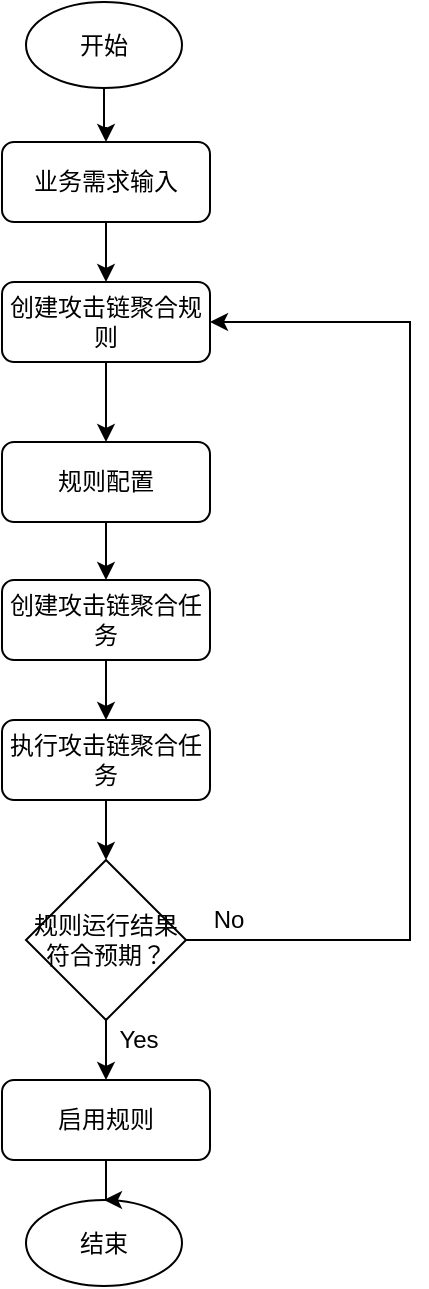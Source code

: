 <mxfile version="17.1.3" type="github">
  <diagram id="C5RBs43oDa-KdzZeNtuy" name="Page-1">
    <mxGraphModel dx="1007" dy="641" grid="1" gridSize="10" guides="1" tooltips="1" connect="1" arrows="1" fold="1" page="1" pageScale="1" pageWidth="827" pageHeight="1169" math="0" shadow="0">
      <root>
        <mxCell id="WIyWlLk6GJQsqaUBKTNV-0" />
        <mxCell id="WIyWlLk6GJQsqaUBKTNV-1" parent="WIyWlLk6GJQsqaUBKTNV-0" />
        <mxCell id="QBWDQowgzJU6ghLLT7JN-0" value="" style="edgeStyle=orthogonalEdgeStyle;rounded=0;orthogonalLoop=1;jettySize=auto;html=1;entryX=0.5;entryY=0;entryDx=0;entryDy=0;" edge="1" parent="WIyWlLk6GJQsqaUBKTNV-1" source="QBWDQowgzJU6ghLLT7JN-1" target="QBWDQowgzJU6ghLLT7JN-7">
          <mxGeometry relative="1" as="geometry">
            <mxPoint x="317" y="120" as="targetPoint" />
          </mxGeometry>
        </mxCell>
        <mxCell id="QBWDQowgzJU6ghLLT7JN-1" value="开始" style="ellipse;whiteSpace=wrap;html=1;" vertex="1" parent="WIyWlLk6GJQsqaUBKTNV-1">
          <mxGeometry x="278" y="60" width="78" height="43" as="geometry" />
        </mxCell>
        <mxCell id="QBWDQowgzJU6ghLLT7JN-6" value="" style="edgeStyle=orthogonalEdgeStyle;rounded=0;orthogonalLoop=1;jettySize=auto;html=1;entryX=0.5;entryY=0;entryDx=0;entryDy=0;" edge="1" parent="WIyWlLk6GJQsqaUBKTNV-1" source="QBWDQowgzJU6ghLLT7JN-7" target="QBWDQowgzJU6ghLLT7JN-28">
          <mxGeometry relative="1" as="geometry">
            <mxPoint x="318" y="170" as="targetPoint" />
          </mxGeometry>
        </mxCell>
        <mxCell id="QBWDQowgzJU6ghLLT7JN-7" value="业务需求输入" style="rounded=1;whiteSpace=wrap;html=1;fontSize=12;glass=0;strokeWidth=1;shadow=0;" vertex="1" parent="WIyWlLk6GJQsqaUBKTNV-1">
          <mxGeometry x="266" y="130" width="104" height="40" as="geometry" />
        </mxCell>
        <mxCell id="QBWDQowgzJU6ghLLT7JN-15" value="" style="edgeStyle=orthogonalEdgeStyle;rounded=0;orthogonalLoop=1;jettySize=auto;html=1;" edge="1" parent="WIyWlLk6GJQsqaUBKTNV-1" source="QBWDQowgzJU6ghLLT7JN-16" target="QBWDQowgzJU6ghLLT7JN-19">
          <mxGeometry relative="1" as="geometry" />
        </mxCell>
        <mxCell id="QBWDQowgzJU6ghLLT7JN-16" value="创建攻击链聚合任务" style="rounded=1;whiteSpace=wrap;html=1;fontSize=12;glass=0;strokeWidth=1;shadow=0;" vertex="1" parent="WIyWlLk6GJQsqaUBKTNV-1">
          <mxGeometry x="266" y="349" width="104" height="40" as="geometry" />
        </mxCell>
        <mxCell id="QBWDQowgzJU6ghLLT7JN-17" value="结束" style="ellipse;whiteSpace=wrap;html=1;" vertex="1" parent="WIyWlLk6GJQsqaUBKTNV-1">
          <mxGeometry x="278" y="659" width="78" height="43" as="geometry" />
        </mxCell>
        <mxCell id="QBWDQowgzJU6ghLLT7JN-18" value="" style="edgeStyle=orthogonalEdgeStyle;rounded=0;orthogonalLoop=1;jettySize=auto;html=1;" edge="1" parent="WIyWlLk6GJQsqaUBKTNV-1" source="QBWDQowgzJU6ghLLT7JN-19" target="QBWDQowgzJU6ghLLT7JN-22">
          <mxGeometry relative="1" as="geometry" />
        </mxCell>
        <mxCell id="QBWDQowgzJU6ghLLT7JN-19" value="执行攻击链聚合任务" style="rounded=1;whiteSpace=wrap;html=1;fontSize=12;glass=0;strokeWidth=1;shadow=0;" vertex="1" parent="WIyWlLk6GJQsqaUBKTNV-1">
          <mxGeometry x="266" y="419" width="104" height="40" as="geometry" />
        </mxCell>
        <mxCell id="QBWDQowgzJU6ghLLT7JN-20" value="" style="edgeStyle=orthogonalEdgeStyle;rounded=0;orthogonalLoop=1;jettySize=auto;html=1;" edge="1" parent="WIyWlLk6GJQsqaUBKTNV-1" source="QBWDQowgzJU6ghLLT7JN-22" target="QBWDQowgzJU6ghLLT7JN-24">
          <mxGeometry relative="1" as="geometry" />
        </mxCell>
        <mxCell id="QBWDQowgzJU6ghLLT7JN-21" style="edgeStyle=orthogonalEdgeStyle;rounded=0;orthogonalLoop=1;jettySize=auto;html=1;exitX=1;exitY=0.5;exitDx=0;exitDy=0;entryX=1;entryY=0.5;entryDx=0;entryDy=0;" edge="1" parent="WIyWlLk6GJQsqaUBKTNV-1" source="QBWDQowgzJU6ghLLT7JN-22" target="QBWDQowgzJU6ghLLT7JN-28">
          <mxGeometry relative="1" as="geometry">
            <mxPoint x="529" y="132.576" as="targetPoint" />
            <Array as="points">
              <mxPoint x="470" y="529" />
              <mxPoint x="470" y="220" />
            </Array>
          </mxGeometry>
        </mxCell>
        <mxCell id="QBWDQowgzJU6ghLLT7JN-22" value="规则运行结果符合预期？" style="rhombus;whiteSpace=wrap;html=1;" vertex="1" parent="WIyWlLk6GJQsqaUBKTNV-1">
          <mxGeometry x="278" y="489" width="80" height="80" as="geometry" />
        </mxCell>
        <mxCell id="QBWDQowgzJU6ghLLT7JN-23" value="" style="edgeStyle=orthogonalEdgeStyle;rounded=0;orthogonalLoop=1;jettySize=auto;html=1;" edge="1" parent="WIyWlLk6GJQsqaUBKTNV-1" source="QBWDQowgzJU6ghLLT7JN-24" target="QBWDQowgzJU6ghLLT7JN-17">
          <mxGeometry relative="1" as="geometry" />
        </mxCell>
        <mxCell id="QBWDQowgzJU6ghLLT7JN-24" value="启用规则" style="rounded=1;whiteSpace=wrap;html=1;fontSize=12;glass=0;strokeWidth=1;shadow=0;" vertex="1" parent="WIyWlLk6GJQsqaUBKTNV-1">
          <mxGeometry x="266" y="599" width="104" height="40" as="geometry" />
        </mxCell>
        <mxCell id="QBWDQowgzJU6ghLLT7JN-25" value="Yes" style="text;html=1;align=center;verticalAlign=middle;resizable=0;points=[];autosize=1;strokeColor=none;fillColor=none;" vertex="1" parent="WIyWlLk6GJQsqaUBKTNV-1">
          <mxGeometry x="319" y="569" width="30" height="20" as="geometry" />
        </mxCell>
        <mxCell id="QBWDQowgzJU6ghLLT7JN-26" value="No" style="text;html=1;align=center;verticalAlign=middle;resizable=0;points=[];autosize=1;strokeColor=none;fillColor=none;" vertex="1" parent="WIyWlLk6GJQsqaUBKTNV-1">
          <mxGeometry x="364" y="509" width="30" height="20" as="geometry" />
        </mxCell>
        <mxCell id="QBWDQowgzJU6ghLLT7JN-27" value="" style="edgeStyle=orthogonalEdgeStyle;rounded=0;orthogonalLoop=1;jettySize=auto;html=1;" edge="1" parent="WIyWlLk6GJQsqaUBKTNV-1" source="QBWDQowgzJU6ghLLT7JN-28" target="QBWDQowgzJU6ghLLT7JN-29">
          <mxGeometry relative="1" as="geometry" />
        </mxCell>
        <mxCell id="QBWDQowgzJU6ghLLT7JN-28" value="创建攻击链聚合规则" style="rounded=1;whiteSpace=wrap;html=1;fontSize=12;glass=0;strokeWidth=1;shadow=0;" vertex="1" parent="WIyWlLk6GJQsqaUBKTNV-1">
          <mxGeometry x="266" y="200" width="104" height="40" as="geometry" />
        </mxCell>
        <mxCell id="QBWDQowgzJU6ghLLT7JN-32" value="" style="edgeStyle=orthogonalEdgeStyle;rounded=0;orthogonalLoop=1;jettySize=auto;html=1;" edge="1" parent="WIyWlLk6GJQsqaUBKTNV-1" source="QBWDQowgzJU6ghLLT7JN-29" target="QBWDQowgzJU6ghLLT7JN-16">
          <mxGeometry relative="1" as="geometry">
            <mxPoint x="318.059" y="350.059" as="targetPoint" />
          </mxGeometry>
        </mxCell>
        <mxCell id="QBWDQowgzJU6ghLLT7JN-29" value="规则配置" style="rounded=1;whiteSpace=wrap;html=1;fontSize=12;glass=0;strokeWidth=1;shadow=0;" vertex="1" parent="WIyWlLk6GJQsqaUBKTNV-1">
          <mxGeometry x="266" y="280" width="104" height="40" as="geometry" />
        </mxCell>
      </root>
    </mxGraphModel>
  </diagram>
</mxfile>
